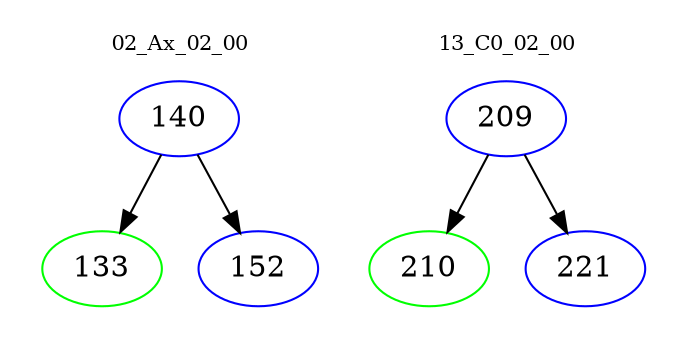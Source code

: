 digraph{
subgraph cluster_0 {
color = white
label = "02_Ax_02_00";
fontsize=10;
T0_140 [label="140", color="blue"]
T0_140 -> T0_133 [color="black"]
T0_133 [label="133", color="green"]
T0_140 -> T0_152 [color="black"]
T0_152 [label="152", color="blue"]
}
subgraph cluster_1 {
color = white
label = "13_C0_02_00";
fontsize=10;
T1_209 [label="209", color="blue"]
T1_209 -> T1_210 [color="black"]
T1_210 [label="210", color="green"]
T1_209 -> T1_221 [color="black"]
T1_221 [label="221", color="blue"]
}
}
